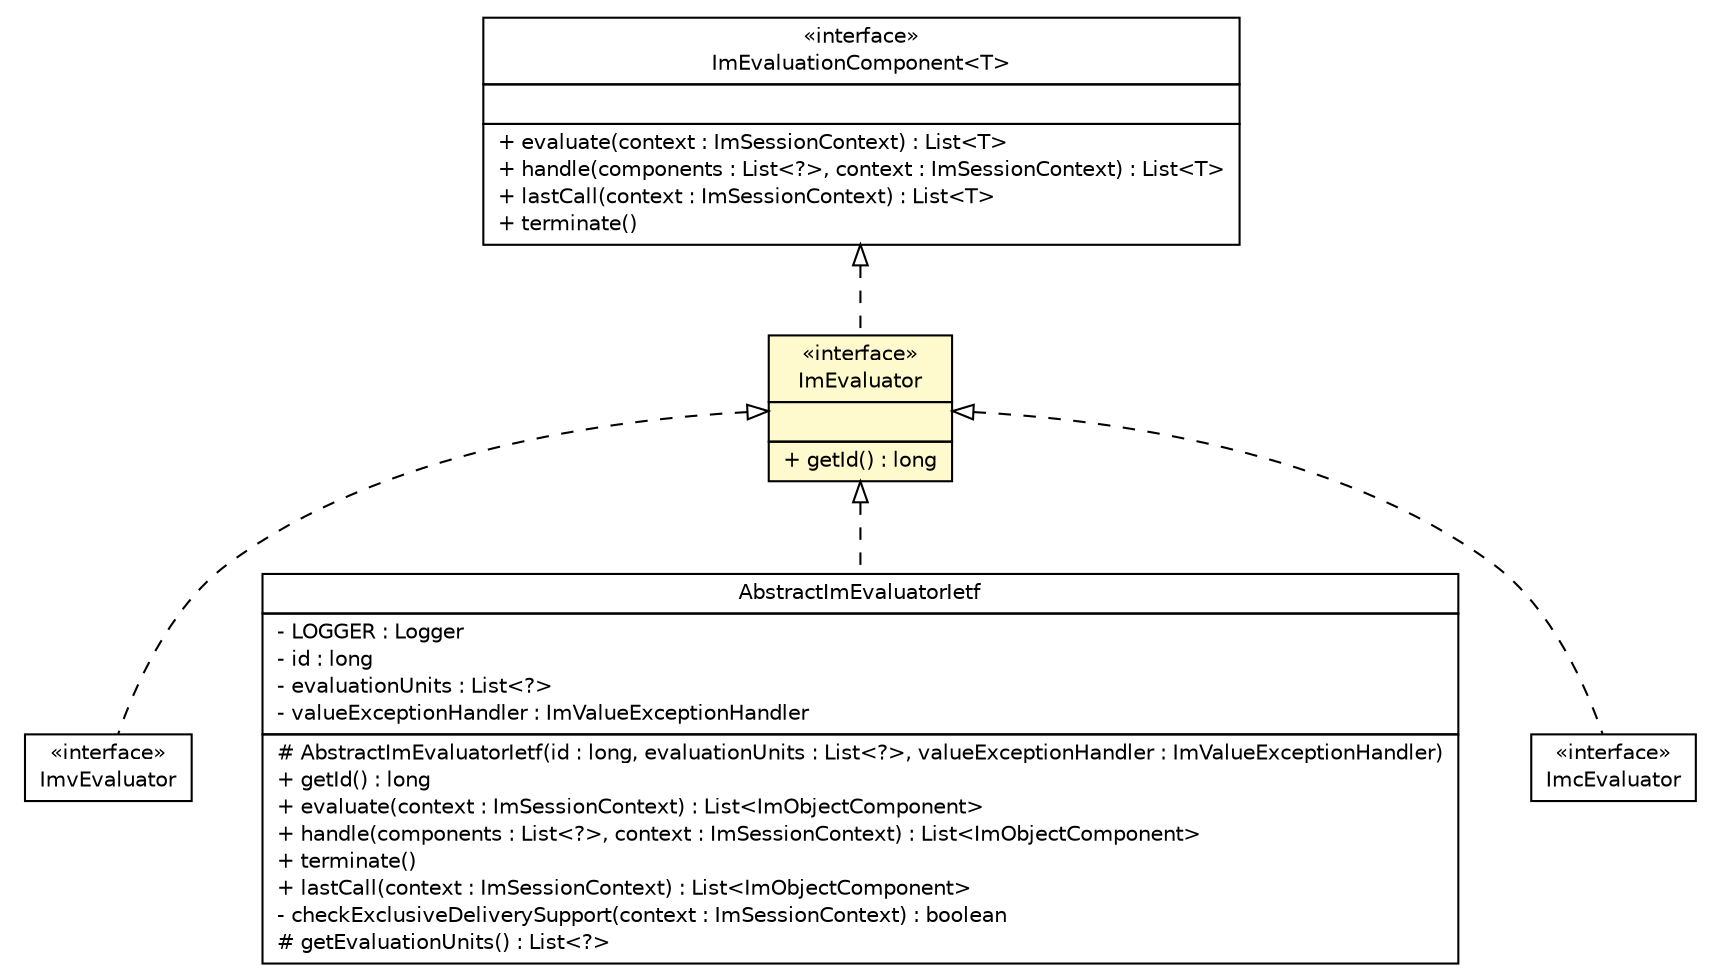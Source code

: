 #!/usr/local/bin/dot
#
# Class diagram 
# Generated by UMLGraph version R5_6 (http://www.umlgraph.org/)
#

digraph G {
	edge [fontname="Helvetica",fontsize=10,labelfontname="Helvetica",labelfontsize=10];
	node [fontname="Helvetica",fontsize=10,shape=plaintext];
	nodesep=0.25;
	ranksep=0.5;
	// de.hsbremen.tc.tnc.im.evaluate.ImvEvaluator
	c3325 [label=<<table title="de.hsbremen.tc.tnc.im.evaluate.ImvEvaluator" border="0" cellborder="1" cellspacing="0" cellpadding="2" port="p" href="./ImvEvaluator.html">
		<tr><td><table border="0" cellspacing="0" cellpadding="1">
<tr><td align="center" balign="center"> &#171;interface&#187; </td></tr>
<tr><td align="center" balign="center"> ImvEvaluator </td></tr>
		</table></td></tr>
		</table>>, URL="./ImvEvaluator.html", fontname="Helvetica", fontcolor="black", fontsize=10.0];
	// de.hsbremen.tc.tnc.im.evaluate.ImEvaluator
	c3326 [label=<<table title="de.hsbremen.tc.tnc.im.evaluate.ImEvaluator" border="0" cellborder="1" cellspacing="0" cellpadding="2" port="p" bgcolor="lemonChiffon" href="./ImEvaluator.html">
		<tr><td><table border="0" cellspacing="0" cellpadding="1">
<tr><td align="center" balign="center"> &#171;interface&#187; </td></tr>
<tr><td align="center" balign="center"> ImEvaluator </td></tr>
		</table></td></tr>
		<tr><td><table border="0" cellspacing="0" cellpadding="1">
<tr><td align="left" balign="left">  </td></tr>
		</table></td></tr>
		<tr><td><table border="0" cellspacing="0" cellpadding="1">
<tr><td align="left" balign="left"> + getId() : long </td></tr>
		</table></td></tr>
		</table>>, URL="./ImEvaluator.html", fontname="Helvetica", fontcolor="black", fontsize=10.0];
	// de.hsbremen.tc.tnc.im.evaluate.AbstractImEvaluatorIetf
	c3333 [label=<<table title="de.hsbremen.tc.tnc.im.evaluate.AbstractImEvaluatorIetf" border="0" cellborder="1" cellspacing="0" cellpadding="2" port="p" href="./AbstractImEvaluatorIetf.html">
		<tr><td><table border="0" cellspacing="0" cellpadding="1">
<tr><td align="center" balign="center"> AbstractImEvaluatorIetf </td></tr>
		</table></td></tr>
		<tr><td><table border="0" cellspacing="0" cellpadding="1">
<tr><td align="left" balign="left"> - LOGGER : Logger </td></tr>
<tr><td align="left" balign="left"> - id : long </td></tr>
<tr><td align="left" balign="left"> - evaluationUnits : List&lt;?&gt; </td></tr>
<tr><td align="left" balign="left"> - valueExceptionHandler : ImValueExceptionHandler </td></tr>
		</table></td></tr>
		<tr><td><table border="0" cellspacing="0" cellpadding="1">
<tr><td align="left" balign="left"> # AbstractImEvaluatorIetf(id : long, evaluationUnits : List&lt;?&gt;, valueExceptionHandler : ImValueExceptionHandler) </td></tr>
<tr><td align="left" balign="left"> + getId() : long </td></tr>
<tr><td align="left" balign="left"> + evaluate(context : ImSessionContext) : List&lt;ImObjectComponent&gt; </td></tr>
<tr><td align="left" balign="left"> + handle(components : List&lt;?&gt;, context : ImSessionContext) : List&lt;ImObjectComponent&gt; </td></tr>
<tr><td align="left" balign="left"> + terminate() </td></tr>
<tr><td align="left" balign="left"> + lastCall(context : ImSessionContext) : List&lt;ImObjectComponent&gt; </td></tr>
<tr><td align="left" balign="left"> - checkExclusiveDeliverySupport(context : ImSessionContext) : boolean </td></tr>
<tr><td align="left" balign="left"> # getEvaluationUnits() : List&lt;?&gt; </td></tr>
		</table></td></tr>
		</table>>, URL="./AbstractImEvaluatorIetf.html", fontname="Helvetica", fontcolor="black", fontsize=10.0];
	// de.hsbremen.tc.tnc.im.evaluate.ImEvaluationComponent<T>
	c3339 [label=<<table title="de.hsbremen.tc.tnc.im.evaluate.ImEvaluationComponent" border="0" cellborder="1" cellspacing="0" cellpadding="2" port="p" href="./ImEvaluationComponent.html">
		<tr><td><table border="0" cellspacing="0" cellpadding="1">
<tr><td align="center" balign="center"> &#171;interface&#187; </td></tr>
<tr><td align="center" balign="center"> ImEvaluationComponent&lt;T&gt; </td></tr>
		</table></td></tr>
		<tr><td><table border="0" cellspacing="0" cellpadding="1">
<tr><td align="left" balign="left">  </td></tr>
		</table></td></tr>
		<tr><td><table border="0" cellspacing="0" cellpadding="1">
<tr><td align="left" balign="left"> + evaluate(context : ImSessionContext) : List&lt;T&gt; </td></tr>
<tr><td align="left" balign="left"> + handle(components : List&lt;?&gt;, context : ImSessionContext) : List&lt;T&gt; </td></tr>
<tr><td align="left" balign="left"> + lastCall(context : ImSessionContext) : List&lt;T&gt; </td></tr>
<tr><td align="left" balign="left"> + terminate() </td></tr>
		</table></td></tr>
		</table>>, URL="./ImEvaluationComponent.html", fontname="Helvetica", fontcolor="black", fontsize=10.0];
	// de.hsbremen.tc.tnc.im.evaluate.ImcEvaluator
	c3341 [label=<<table title="de.hsbremen.tc.tnc.im.evaluate.ImcEvaluator" border="0" cellborder="1" cellspacing="0" cellpadding="2" port="p" href="./ImcEvaluator.html">
		<tr><td><table border="0" cellspacing="0" cellpadding="1">
<tr><td align="center" balign="center"> &#171;interface&#187; </td></tr>
<tr><td align="center" balign="center"> ImcEvaluator </td></tr>
		</table></td></tr>
		</table>>, URL="./ImcEvaluator.html", fontname="Helvetica", fontcolor="black", fontsize=10.0];
	//de.hsbremen.tc.tnc.im.evaluate.ImvEvaluator implements de.hsbremen.tc.tnc.im.evaluate.ImEvaluator
	c3326:p -> c3325:p [dir=back,arrowtail=empty,style=dashed];
	//de.hsbremen.tc.tnc.im.evaluate.ImEvaluator implements de.hsbremen.tc.tnc.im.evaluate.ImEvaluationComponent<T>
	c3339:p -> c3326:p [dir=back,arrowtail=empty,style=dashed];
	//de.hsbremen.tc.tnc.im.evaluate.AbstractImEvaluatorIetf implements de.hsbremen.tc.tnc.im.evaluate.ImEvaluator
	c3326:p -> c3333:p [dir=back,arrowtail=empty,style=dashed];
	//de.hsbremen.tc.tnc.im.evaluate.ImcEvaluator implements de.hsbremen.tc.tnc.im.evaluate.ImEvaluator
	c3326:p -> c3341:p [dir=back,arrowtail=empty,style=dashed];
}

